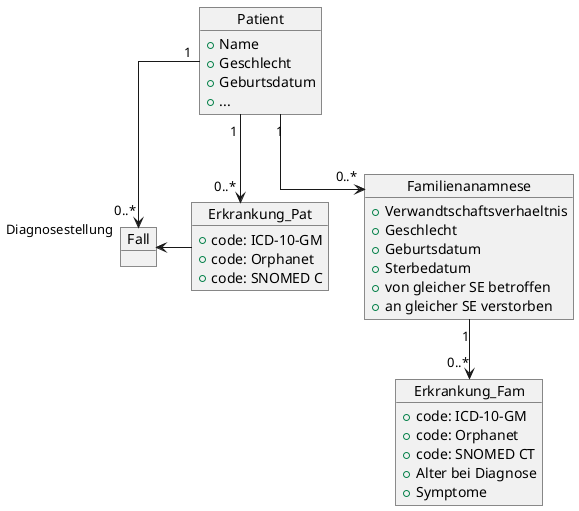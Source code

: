 @startuml MII_SE_Overview
skinparam Linetype ortho
'skinparam linetype polyline

object Patient {
    + Name
    + Geschlecht
    + Geburtsdatum
    + ...
}
object Fall {

}
object Familienanamnese {
    + Verwandtschaftsverhaeltnis
    + Geschlecht
    + Geburtsdatum
    + Sterbedatum
    + von gleicher SE betroffen
    + an gleicher SE verstorben
}
object Erkrankung_Pat {
    + code: ICD-10-GM
    + code: Orphanet
    + code: SNOMED C
}
object Erkrankung_Fam {
    + code: ICD-10-GM
    + code: Orphanet
    + code: SNOMED CT
    + Alter bei Diagnose
    + Symptome
}

Patient "1" --> "0..*" Fall
Patient "1" --> "0..*" Familienanamnese
Patient "1" --> "0..*" Erkrankung_Pat
Familienanamnese "1" --> "0..*" Erkrankung_Fam
Erkrankung_Pat -------left--> "Diagnosestellung" Fall
@enduml
